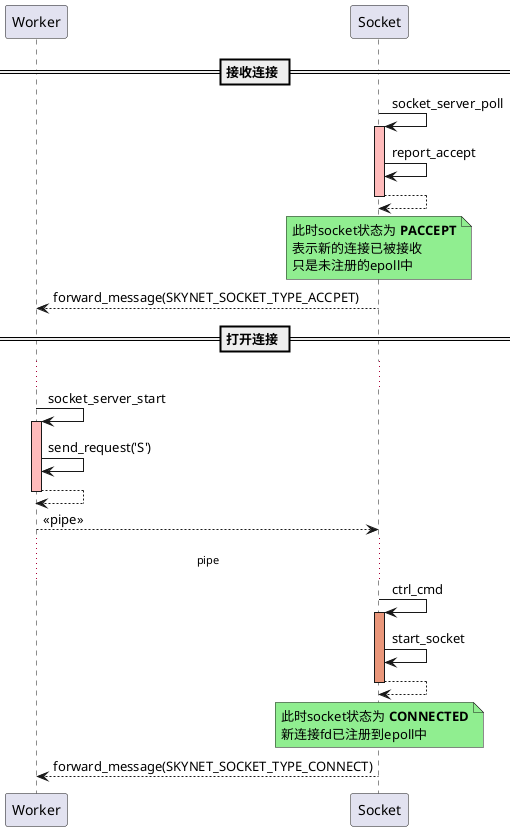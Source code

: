 @startuml
participant Worker
participant Socket

== 接收连接 ==
Socket -> Socket ++ #FFBBBB: socket_server_poll
Socket -> Socket : report_accept
return
note over Socket #lightgreen: 此时socket状态为 **PACCEPT**\n表示新的连接已被接收\n只是未注册的epoll中
Socket --> Worker: forward_message(SKYNET_SOCKET_TYPE_ACCPET)


== 打开连接 ==
...
Worker -> Worker ++ #FFBBBB: socket_server_start
Worker -> Worker: send_request('S')
return

Worker --> Socket: <<pipe>>
... pipe ...

Socket -> Socket ++ #DarkSalmon: ctrl_cmd
Socket -> Socket: start_socket
return
note over Socket #lightgreen: 此时socket状态为 **CONNECTED**\n新连接fd已注册到epoll中
Socket --> Worker: forward_message(SKYNET_SOCKET_TYPE_CONNECT)


@enduml